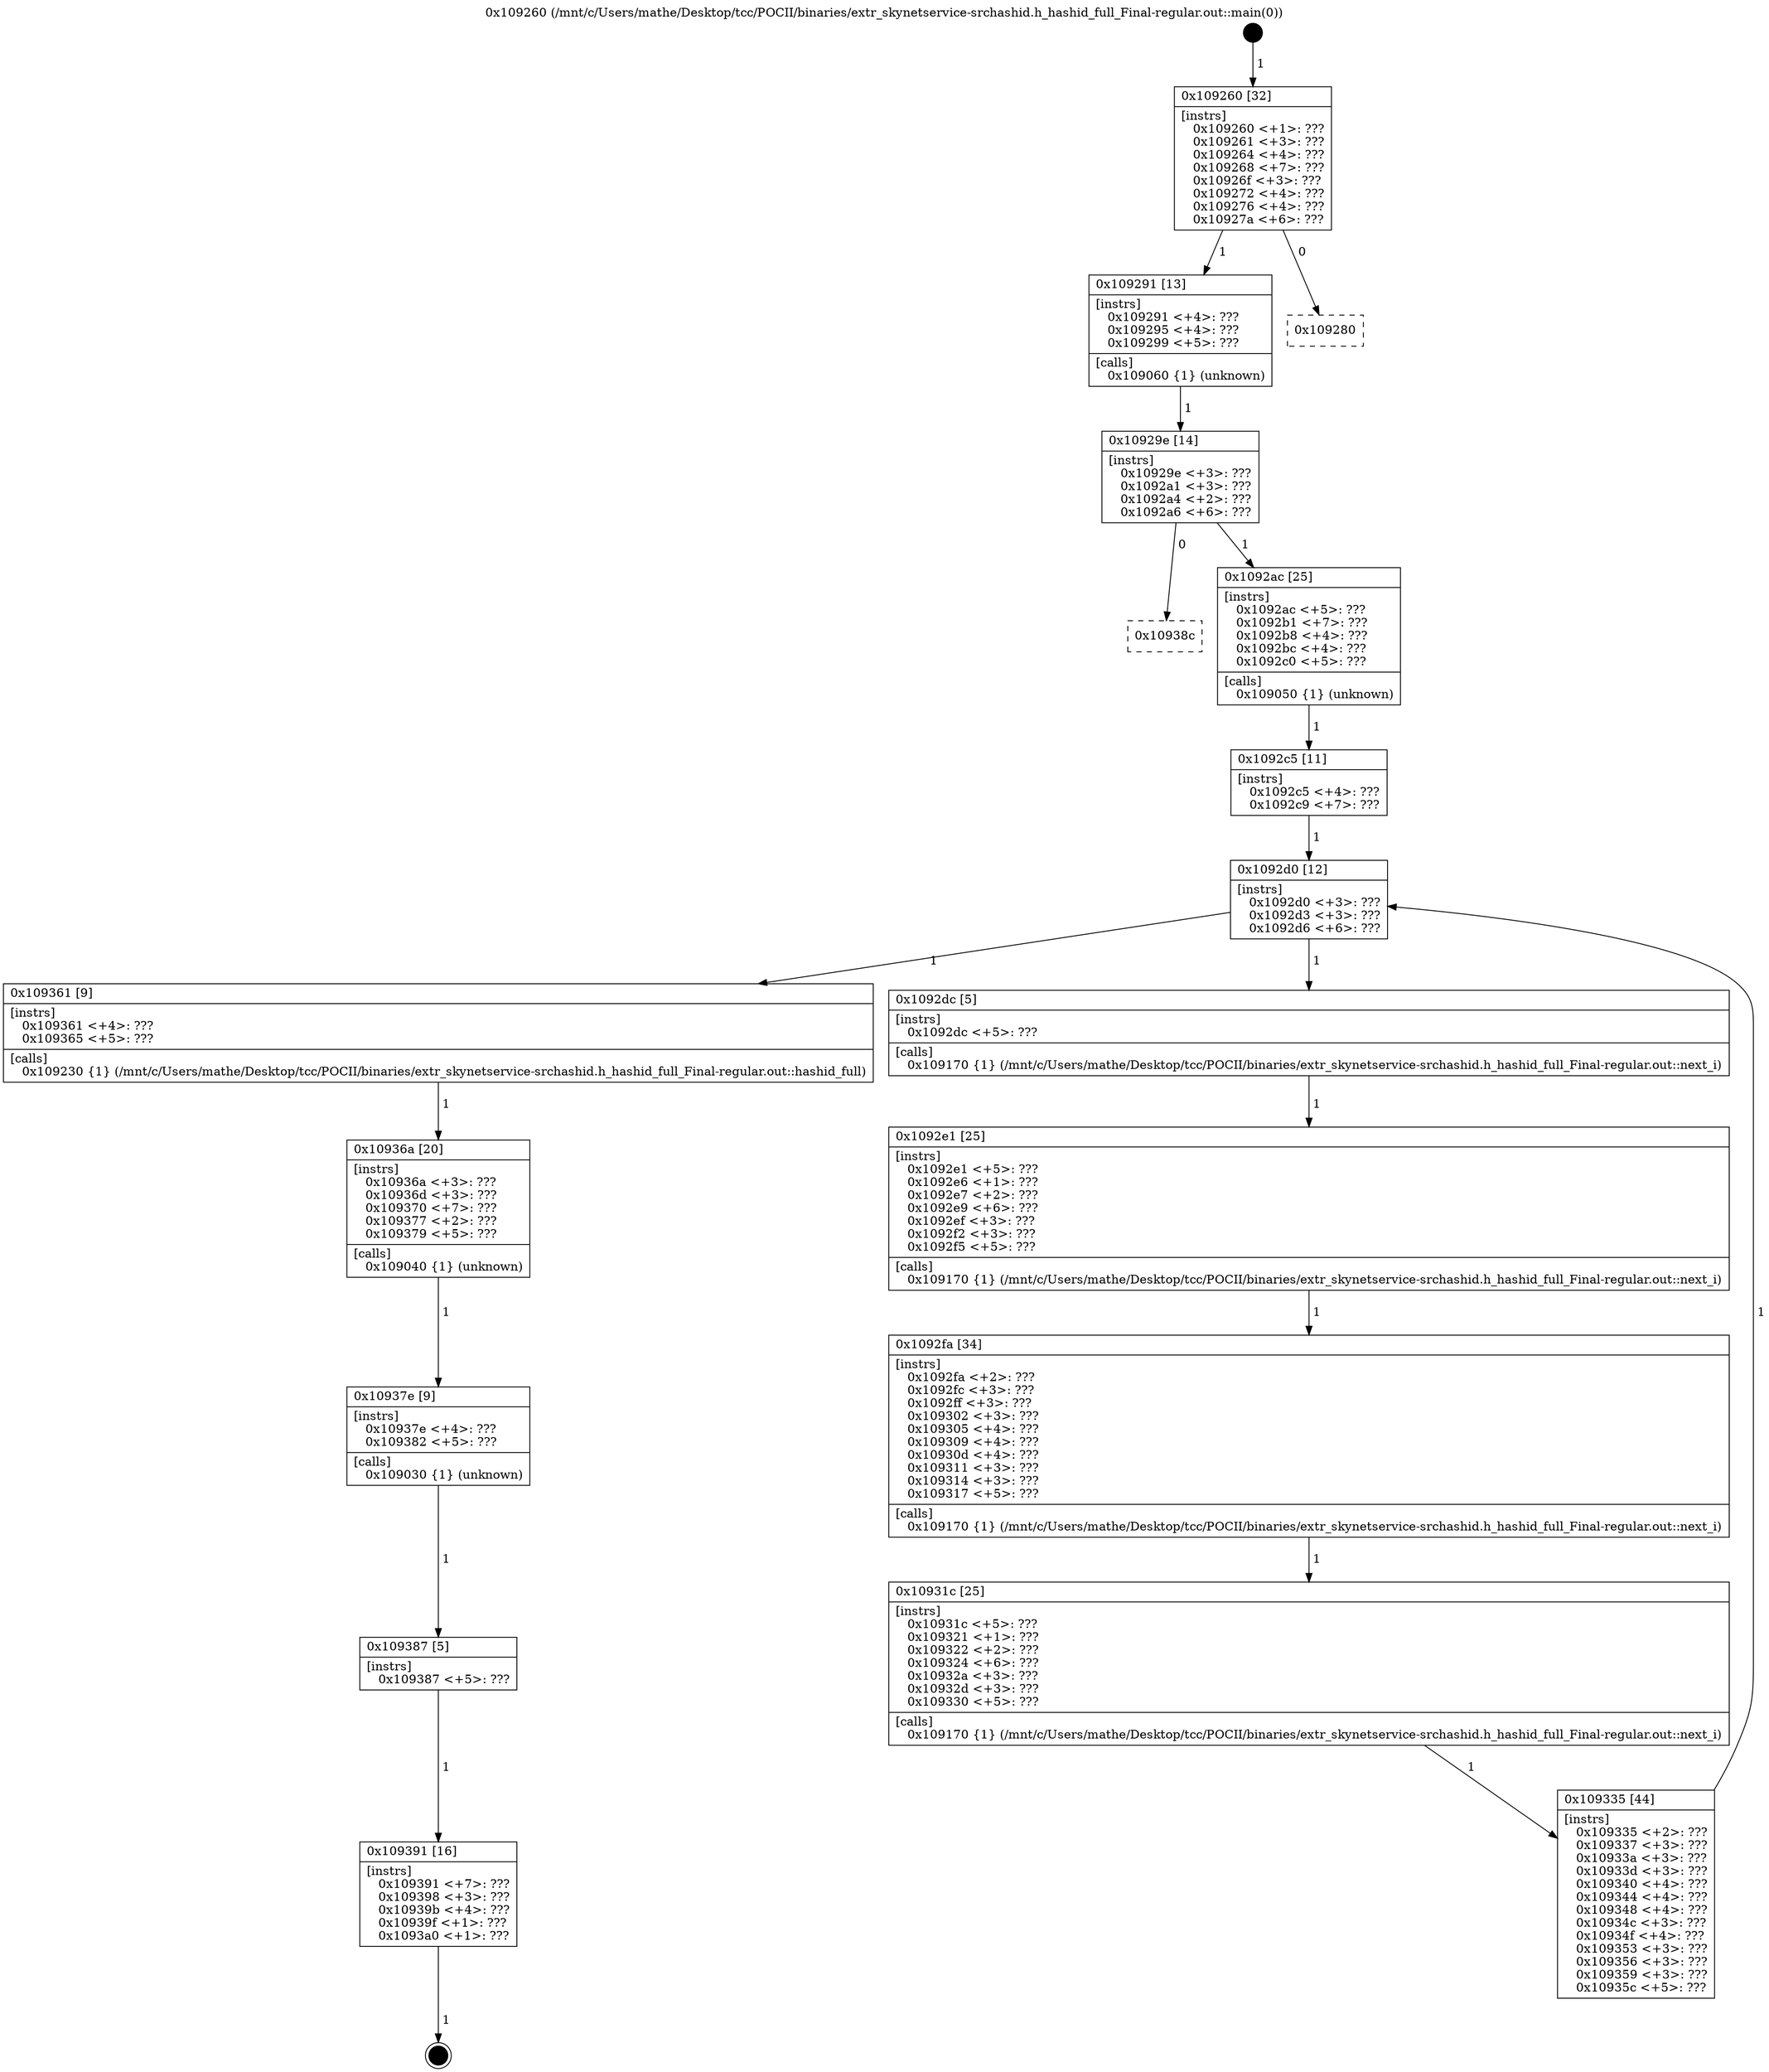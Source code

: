 digraph "0x109260" {
  label = "0x109260 (/mnt/c/Users/mathe/Desktop/tcc/POCII/binaries/extr_skynetservice-srchashid.h_hashid_full_Final-regular.out::main(0))"
  labelloc = "t"
  node[shape=record]

  Entry [label="",width=0.3,height=0.3,shape=circle,fillcolor=black,style=filled]
  "0x109260" [label="{
     0x109260 [32]\l
     | [instrs]\l
     &nbsp;&nbsp;0x109260 \<+1\>: ???\l
     &nbsp;&nbsp;0x109261 \<+3\>: ???\l
     &nbsp;&nbsp;0x109264 \<+4\>: ???\l
     &nbsp;&nbsp;0x109268 \<+7\>: ???\l
     &nbsp;&nbsp;0x10926f \<+3\>: ???\l
     &nbsp;&nbsp;0x109272 \<+4\>: ???\l
     &nbsp;&nbsp;0x109276 \<+4\>: ???\l
     &nbsp;&nbsp;0x10927a \<+6\>: ???\l
  }"]
  "0x109291" [label="{
     0x109291 [13]\l
     | [instrs]\l
     &nbsp;&nbsp;0x109291 \<+4\>: ???\l
     &nbsp;&nbsp;0x109295 \<+4\>: ???\l
     &nbsp;&nbsp;0x109299 \<+5\>: ???\l
     | [calls]\l
     &nbsp;&nbsp;0x109060 \{1\} (unknown)\l
  }"]
  "0x109280" [label="{
     0x109280\l
  }", style=dashed]
  "0x10929e" [label="{
     0x10929e [14]\l
     | [instrs]\l
     &nbsp;&nbsp;0x10929e \<+3\>: ???\l
     &nbsp;&nbsp;0x1092a1 \<+3\>: ???\l
     &nbsp;&nbsp;0x1092a4 \<+2\>: ???\l
     &nbsp;&nbsp;0x1092a6 \<+6\>: ???\l
  }"]
  "0x10938c" [label="{
     0x10938c\l
  }", style=dashed]
  "0x1092ac" [label="{
     0x1092ac [25]\l
     | [instrs]\l
     &nbsp;&nbsp;0x1092ac \<+5\>: ???\l
     &nbsp;&nbsp;0x1092b1 \<+7\>: ???\l
     &nbsp;&nbsp;0x1092b8 \<+4\>: ???\l
     &nbsp;&nbsp;0x1092bc \<+4\>: ???\l
     &nbsp;&nbsp;0x1092c0 \<+5\>: ???\l
     | [calls]\l
     &nbsp;&nbsp;0x109050 \{1\} (unknown)\l
  }"]
  Exit [label="",width=0.3,height=0.3,shape=circle,fillcolor=black,style=filled,peripheries=2]
  "0x1092d0" [label="{
     0x1092d0 [12]\l
     | [instrs]\l
     &nbsp;&nbsp;0x1092d0 \<+3\>: ???\l
     &nbsp;&nbsp;0x1092d3 \<+3\>: ???\l
     &nbsp;&nbsp;0x1092d6 \<+6\>: ???\l
  }"]
  "0x109361" [label="{
     0x109361 [9]\l
     | [instrs]\l
     &nbsp;&nbsp;0x109361 \<+4\>: ???\l
     &nbsp;&nbsp;0x109365 \<+5\>: ???\l
     | [calls]\l
     &nbsp;&nbsp;0x109230 \{1\} (/mnt/c/Users/mathe/Desktop/tcc/POCII/binaries/extr_skynetservice-srchashid.h_hashid_full_Final-regular.out::hashid_full)\l
  }"]
  "0x1092dc" [label="{
     0x1092dc [5]\l
     | [instrs]\l
     &nbsp;&nbsp;0x1092dc \<+5\>: ???\l
     | [calls]\l
     &nbsp;&nbsp;0x109170 \{1\} (/mnt/c/Users/mathe/Desktop/tcc/POCII/binaries/extr_skynetservice-srchashid.h_hashid_full_Final-regular.out::next_i)\l
  }"]
  "0x1092e1" [label="{
     0x1092e1 [25]\l
     | [instrs]\l
     &nbsp;&nbsp;0x1092e1 \<+5\>: ???\l
     &nbsp;&nbsp;0x1092e6 \<+1\>: ???\l
     &nbsp;&nbsp;0x1092e7 \<+2\>: ???\l
     &nbsp;&nbsp;0x1092e9 \<+6\>: ???\l
     &nbsp;&nbsp;0x1092ef \<+3\>: ???\l
     &nbsp;&nbsp;0x1092f2 \<+3\>: ???\l
     &nbsp;&nbsp;0x1092f5 \<+5\>: ???\l
     | [calls]\l
     &nbsp;&nbsp;0x109170 \{1\} (/mnt/c/Users/mathe/Desktop/tcc/POCII/binaries/extr_skynetservice-srchashid.h_hashid_full_Final-regular.out::next_i)\l
  }"]
  "0x1092fa" [label="{
     0x1092fa [34]\l
     | [instrs]\l
     &nbsp;&nbsp;0x1092fa \<+2\>: ???\l
     &nbsp;&nbsp;0x1092fc \<+3\>: ???\l
     &nbsp;&nbsp;0x1092ff \<+3\>: ???\l
     &nbsp;&nbsp;0x109302 \<+3\>: ???\l
     &nbsp;&nbsp;0x109305 \<+4\>: ???\l
     &nbsp;&nbsp;0x109309 \<+4\>: ???\l
     &nbsp;&nbsp;0x10930d \<+4\>: ???\l
     &nbsp;&nbsp;0x109311 \<+3\>: ???\l
     &nbsp;&nbsp;0x109314 \<+3\>: ???\l
     &nbsp;&nbsp;0x109317 \<+5\>: ???\l
     | [calls]\l
     &nbsp;&nbsp;0x109170 \{1\} (/mnt/c/Users/mathe/Desktop/tcc/POCII/binaries/extr_skynetservice-srchashid.h_hashid_full_Final-regular.out::next_i)\l
  }"]
  "0x10931c" [label="{
     0x10931c [25]\l
     | [instrs]\l
     &nbsp;&nbsp;0x10931c \<+5\>: ???\l
     &nbsp;&nbsp;0x109321 \<+1\>: ???\l
     &nbsp;&nbsp;0x109322 \<+2\>: ???\l
     &nbsp;&nbsp;0x109324 \<+6\>: ???\l
     &nbsp;&nbsp;0x10932a \<+3\>: ???\l
     &nbsp;&nbsp;0x10932d \<+3\>: ???\l
     &nbsp;&nbsp;0x109330 \<+5\>: ???\l
     | [calls]\l
     &nbsp;&nbsp;0x109170 \{1\} (/mnt/c/Users/mathe/Desktop/tcc/POCII/binaries/extr_skynetservice-srchashid.h_hashid_full_Final-regular.out::next_i)\l
  }"]
  "0x109335" [label="{
     0x109335 [44]\l
     | [instrs]\l
     &nbsp;&nbsp;0x109335 \<+2\>: ???\l
     &nbsp;&nbsp;0x109337 \<+3\>: ???\l
     &nbsp;&nbsp;0x10933a \<+3\>: ???\l
     &nbsp;&nbsp;0x10933d \<+3\>: ???\l
     &nbsp;&nbsp;0x109340 \<+4\>: ???\l
     &nbsp;&nbsp;0x109344 \<+4\>: ???\l
     &nbsp;&nbsp;0x109348 \<+4\>: ???\l
     &nbsp;&nbsp;0x10934c \<+3\>: ???\l
     &nbsp;&nbsp;0x10934f \<+4\>: ???\l
     &nbsp;&nbsp;0x109353 \<+3\>: ???\l
     &nbsp;&nbsp;0x109356 \<+3\>: ???\l
     &nbsp;&nbsp;0x109359 \<+3\>: ???\l
     &nbsp;&nbsp;0x10935c \<+5\>: ???\l
  }"]
  "0x1092c5" [label="{
     0x1092c5 [11]\l
     | [instrs]\l
     &nbsp;&nbsp;0x1092c5 \<+4\>: ???\l
     &nbsp;&nbsp;0x1092c9 \<+7\>: ???\l
  }"]
  "0x10936a" [label="{
     0x10936a [20]\l
     | [instrs]\l
     &nbsp;&nbsp;0x10936a \<+3\>: ???\l
     &nbsp;&nbsp;0x10936d \<+3\>: ???\l
     &nbsp;&nbsp;0x109370 \<+7\>: ???\l
     &nbsp;&nbsp;0x109377 \<+2\>: ???\l
     &nbsp;&nbsp;0x109379 \<+5\>: ???\l
     | [calls]\l
     &nbsp;&nbsp;0x109040 \{1\} (unknown)\l
  }"]
  "0x10937e" [label="{
     0x10937e [9]\l
     | [instrs]\l
     &nbsp;&nbsp;0x10937e \<+4\>: ???\l
     &nbsp;&nbsp;0x109382 \<+5\>: ???\l
     | [calls]\l
     &nbsp;&nbsp;0x109030 \{1\} (unknown)\l
  }"]
  "0x109387" [label="{
     0x109387 [5]\l
     | [instrs]\l
     &nbsp;&nbsp;0x109387 \<+5\>: ???\l
  }"]
  "0x109391" [label="{
     0x109391 [16]\l
     | [instrs]\l
     &nbsp;&nbsp;0x109391 \<+7\>: ???\l
     &nbsp;&nbsp;0x109398 \<+3\>: ???\l
     &nbsp;&nbsp;0x10939b \<+4\>: ???\l
     &nbsp;&nbsp;0x10939f \<+1\>: ???\l
     &nbsp;&nbsp;0x1093a0 \<+1\>: ???\l
  }"]
  Entry -> "0x109260" [label=" 1"]
  "0x109260" -> "0x109291" [label=" 1"]
  "0x109260" -> "0x109280" [label=" 0"]
  "0x109291" -> "0x10929e" [label=" 1"]
  "0x10929e" -> "0x10938c" [label=" 0"]
  "0x10929e" -> "0x1092ac" [label=" 1"]
  "0x109391" -> Exit [label=" 1"]
  "0x1092ac" -> "0x1092c5" [label=" 1"]
  "0x1092d0" -> "0x109361" [label=" 1"]
  "0x1092d0" -> "0x1092dc" [label=" 1"]
  "0x1092dc" -> "0x1092e1" [label=" 1"]
  "0x1092e1" -> "0x1092fa" [label=" 1"]
  "0x1092fa" -> "0x10931c" [label=" 1"]
  "0x10931c" -> "0x109335" [label=" 1"]
  "0x1092c5" -> "0x1092d0" [label=" 1"]
  "0x109335" -> "0x1092d0" [label=" 1"]
  "0x109361" -> "0x10936a" [label=" 1"]
  "0x10936a" -> "0x10937e" [label=" 1"]
  "0x10937e" -> "0x109387" [label=" 1"]
  "0x109387" -> "0x109391" [label=" 1"]
}
